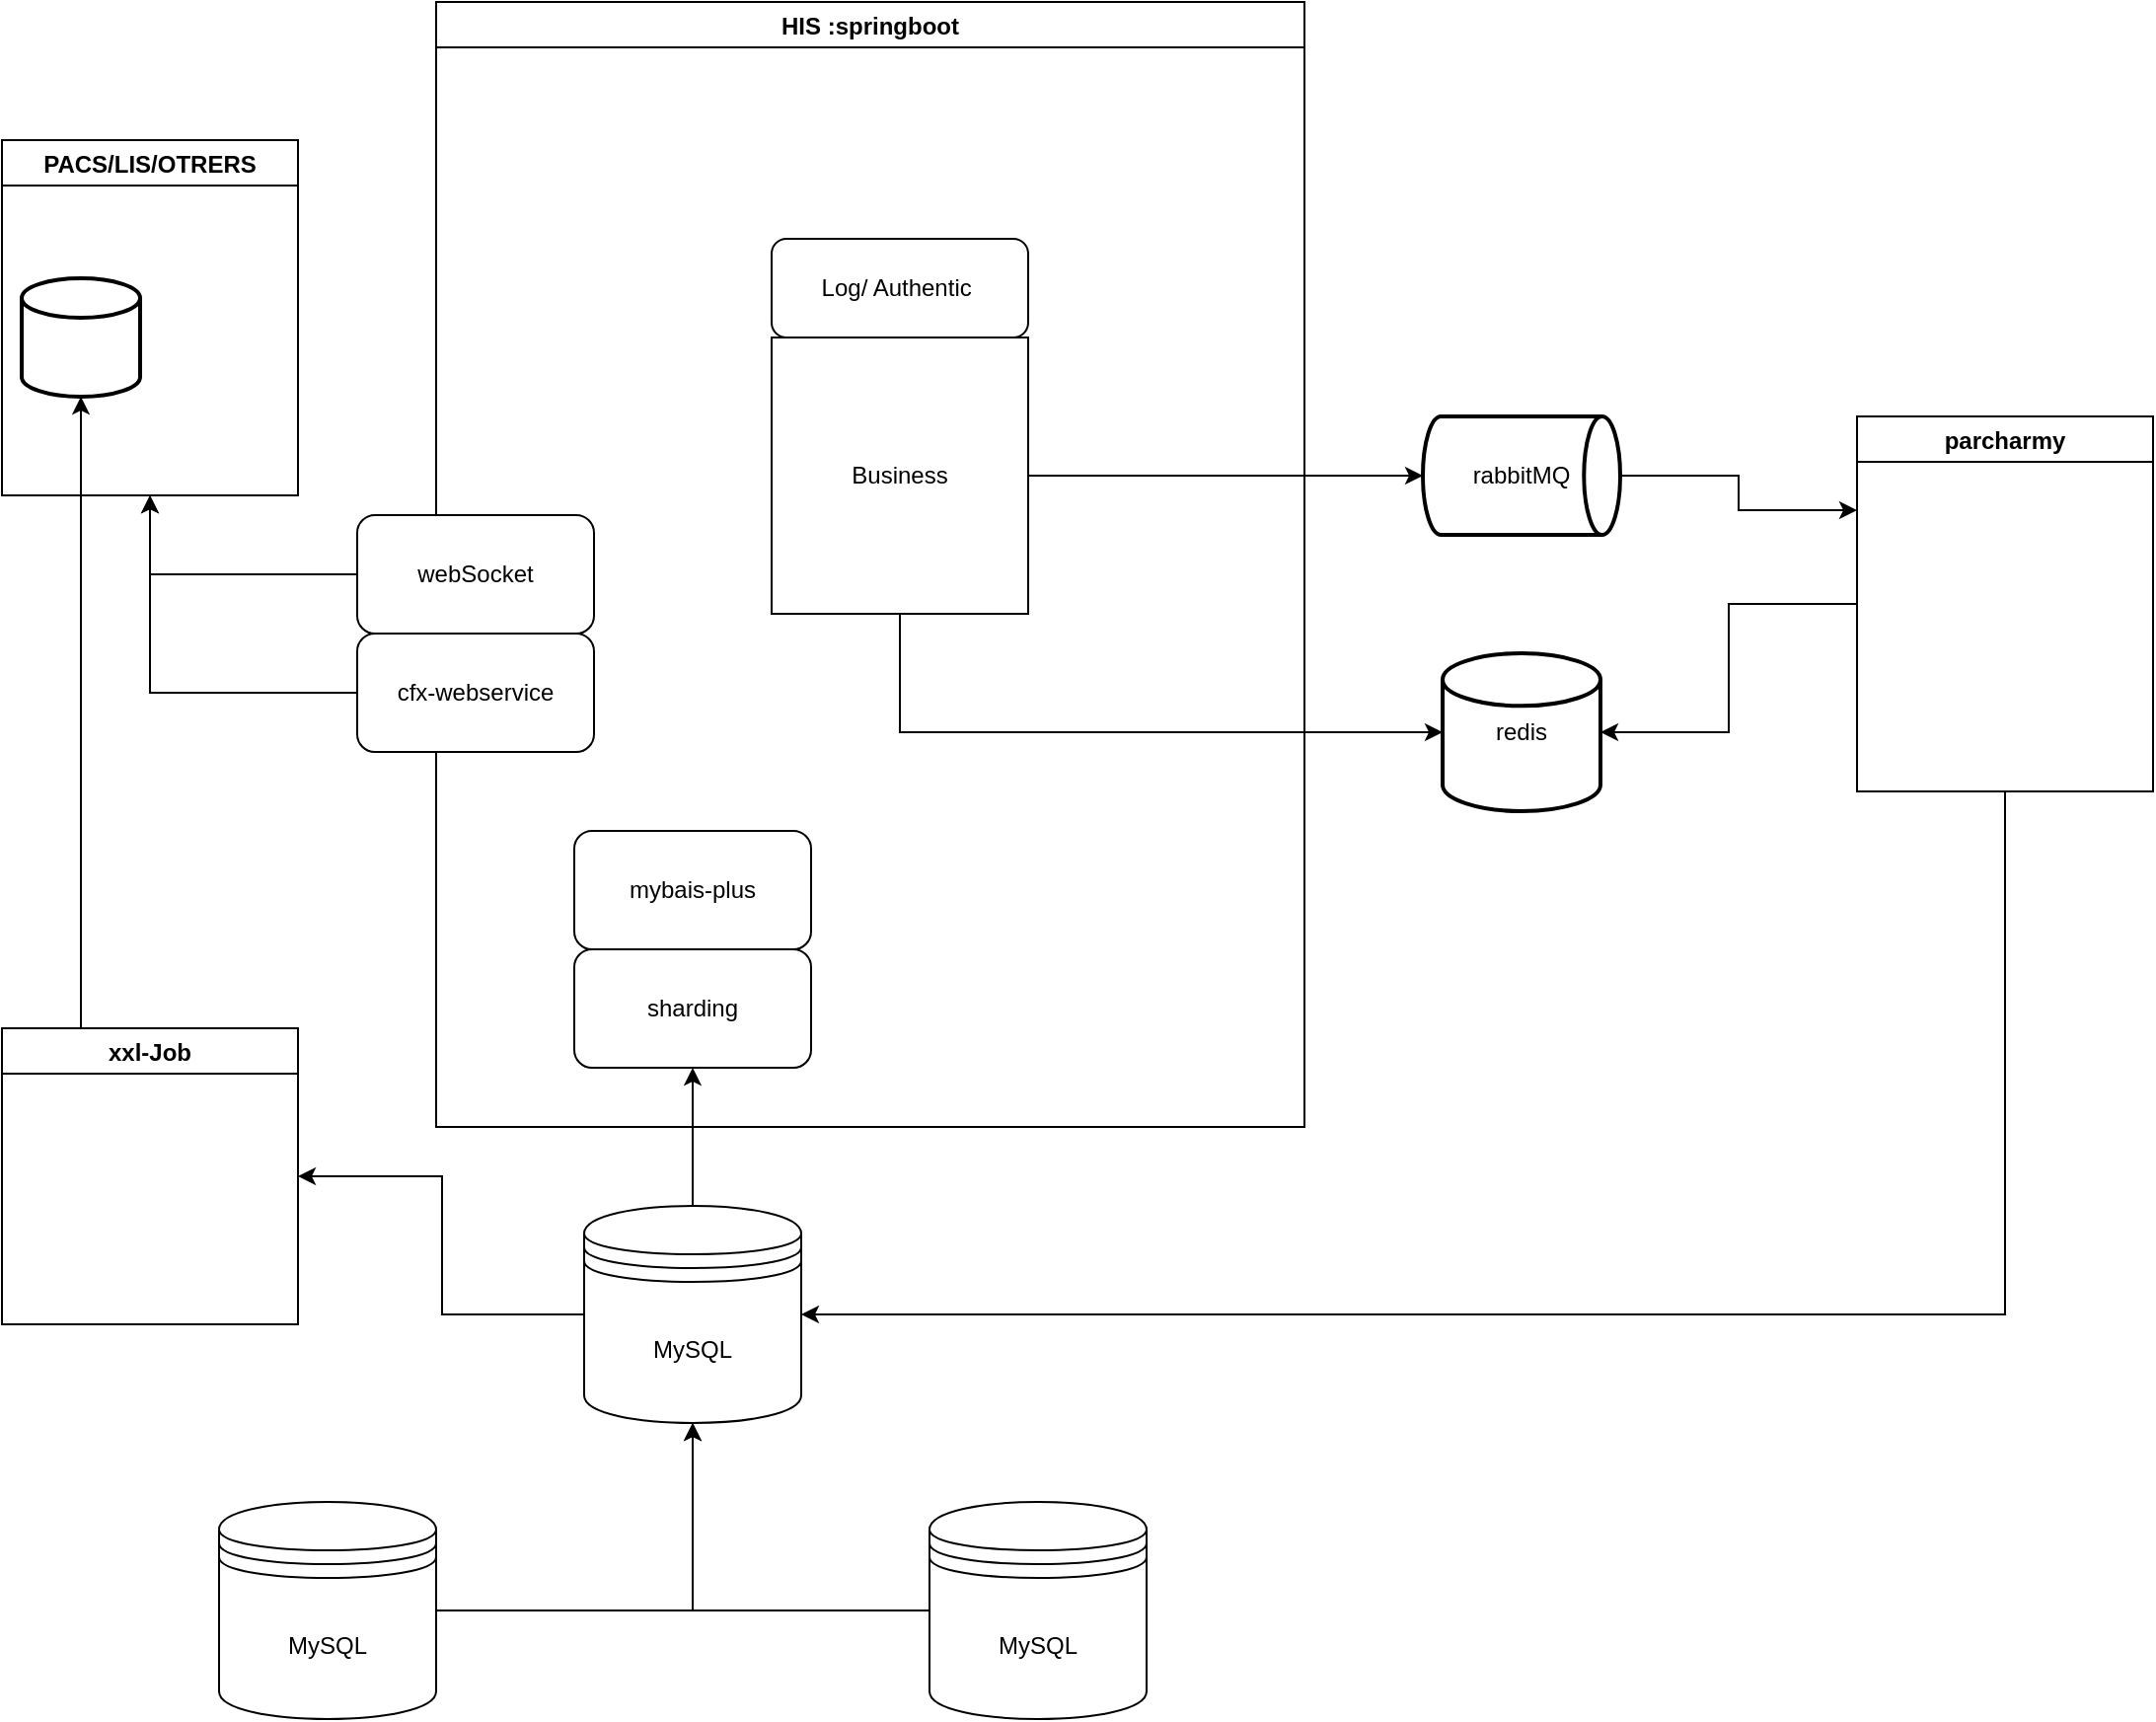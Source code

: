 <mxfile version="14.4.3" type="github" pages="2">
  <diagram id="Ko7BzfuPDwPHrhIKAzi-" name="Page-1">
    <mxGraphModel dx="1422" dy="794" grid="1" gridSize="10" guides="1" tooltips="1" connect="1" arrows="1" fold="1" page="1" pageScale="1" pageWidth="827" pageHeight="1169" math="0" shadow="0">
      <root>
        <mxCell id="0" />
        <mxCell id="1" parent="0" />
        <mxCell id="6E7H-M721nzw7SIb3JZd-1" value="HIS :springboot" style="swimlane;" vertex="1" parent="1">
          <mxGeometry x="230" y="10" width="440" height="570" as="geometry" />
        </mxCell>
        <mxCell id="6E7H-M721nzw7SIb3JZd-2" value="mybais-plus" style="rounded=1;whiteSpace=wrap;html=1;" vertex="1" parent="6E7H-M721nzw7SIb3JZd-1">
          <mxGeometry x="70" y="420" width="120" height="60" as="geometry" />
        </mxCell>
        <mxCell id="6E7H-M721nzw7SIb3JZd-3" value="sharding" style="rounded=1;whiteSpace=wrap;html=1;" vertex="1" parent="6E7H-M721nzw7SIb3JZd-1">
          <mxGeometry x="70" y="480" width="120" height="60" as="geometry" />
        </mxCell>
        <mxCell id="6E7H-M721nzw7SIb3JZd-4" value="cfx-webservice" style="rounded=1;whiteSpace=wrap;html=1;" vertex="1" parent="6E7H-M721nzw7SIb3JZd-1">
          <mxGeometry x="-40" y="320" width="120" height="60" as="geometry" />
        </mxCell>
        <mxCell id="6E7H-M721nzw7SIb3JZd-5" value="Business" style="rounded=0;whiteSpace=wrap;html=1;" vertex="1" parent="6E7H-M721nzw7SIb3JZd-1">
          <mxGeometry x="170" y="170" width="130" height="140" as="geometry" />
        </mxCell>
        <mxCell id="6E7H-M721nzw7SIb3JZd-6" value="Log/ Authentic&amp;nbsp;" style="rounded=1;whiteSpace=wrap;html=1;" vertex="1" parent="6E7H-M721nzw7SIb3JZd-1">
          <mxGeometry x="170" y="120" width="130" height="50" as="geometry" />
        </mxCell>
        <mxCell id="6E7H-M721nzw7SIb3JZd-7" style="edgeStyle=orthogonalEdgeStyle;rounded=0;orthogonalLoop=1;jettySize=auto;html=1;entryX=0.5;entryY=1;entryDx=0;entryDy=0;" edge="1" parent="1" source="6E7H-M721nzw7SIb3JZd-9" target="6E7H-M721nzw7SIb3JZd-3">
          <mxGeometry relative="1" as="geometry" />
        </mxCell>
        <mxCell id="6E7H-M721nzw7SIb3JZd-8" style="edgeStyle=orthogonalEdgeStyle;rounded=0;orthogonalLoop=1;jettySize=auto;html=1;entryX=1;entryY=0.5;entryDx=0;entryDy=0;" edge="1" parent="1" source="6E7H-M721nzw7SIb3JZd-9" target="6E7H-M721nzw7SIb3JZd-28">
          <mxGeometry relative="1" as="geometry">
            <mxPoint x="60" y="700" as="targetPoint" />
            <Array as="points">
              <mxPoint x="233" y="675" />
              <mxPoint x="233" y="605" />
            </Array>
          </mxGeometry>
        </mxCell>
        <mxCell id="6E7H-M721nzw7SIb3JZd-9" value="MySQL" style="shape=datastore;whiteSpace=wrap;html=1;" vertex="1" parent="1">
          <mxGeometry x="305" y="620" width="110" height="110" as="geometry" />
        </mxCell>
        <mxCell id="6E7H-M721nzw7SIb3JZd-10" style="edgeStyle=orthogonalEdgeStyle;rounded=0;orthogonalLoop=1;jettySize=auto;html=1;entryX=0;entryY=0.25;entryDx=0;entryDy=0;" edge="1" parent="1" source="6E7H-M721nzw7SIb3JZd-11" target="6E7H-M721nzw7SIb3JZd-15">
          <mxGeometry relative="1" as="geometry" />
        </mxCell>
        <mxCell id="6E7H-M721nzw7SIb3JZd-11" value="rabbitMQ" style="strokeWidth=2;html=1;shape=mxgraph.flowchart.direct_data;whiteSpace=wrap;" vertex="1" parent="1">
          <mxGeometry x="730" y="220" width="100" height="60" as="geometry" />
        </mxCell>
        <mxCell id="6E7H-M721nzw7SIb3JZd-12" value="redis" style="strokeWidth=2;html=1;shape=mxgraph.flowchart.database;whiteSpace=wrap;" vertex="1" parent="1">
          <mxGeometry x="740" y="340" width="80" height="80" as="geometry" />
        </mxCell>
        <mxCell id="6E7H-M721nzw7SIb3JZd-13" style="edgeStyle=orthogonalEdgeStyle;rounded=0;orthogonalLoop=1;jettySize=auto;html=1;entryX=1;entryY=0.5;entryDx=0;entryDy=0;entryPerimeter=0;" edge="1" parent="1" source="6E7H-M721nzw7SIb3JZd-15" target="6E7H-M721nzw7SIb3JZd-12">
          <mxGeometry relative="1" as="geometry" />
        </mxCell>
        <mxCell id="6E7H-M721nzw7SIb3JZd-14" style="edgeStyle=orthogonalEdgeStyle;rounded=0;orthogonalLoop=1;jettySize=auto;html=1;entryX=1;entryY=0.5;entryDx=0;entryDy=0;exitX=0.5;exitY=1;exitDx=0;exitDy=0;" edge="1" parent="1" source="6E7H-M721nzw7SIb3JZd-15" target="6E7H-M721nzw7SIb3JZd-9">
          <mxGeometry relative="1" as="geometry">
            <Array as="points">
              <mxPoint x="1025" y="675" />
            </Array>
          </mxGeometry>
        </mxCell>
        <mxCell id="6E7H-M721nzw7SIb3JZd-15" value="parcharmy" style="swimlane;startSize=23;" vertex="1" parent="1">
          <mxGeometry x="950" y="220" width="150" height="190" as="geometry" />
        </mxCell>
        <mxCell id="6E7H-M721nzw7SIb3JZd-16" style="edgeStyle=orthogonalEdgeStyle;rounded=0;orthogonalLoop=1;jettySize=auto;html=1;entryX=0.5;entryY=1;entryDx=0;entryDy=0;" edge="1" parent="1" source="6E7H-M721nzw7SIb3JZd-17" target="6E7H-M721nzw7SIb3JZd-9">
          <mxGeometry relative="1" as="geometry" />
        </mxCell>
        <mxCell id="6E7H-M721nzw7SIb3JZd-17" value="MySQL" style="shape=datastore;whiteSpace=wrap;html=1;" vertex="1" parent="1">
          <mxGeometry x="120" y="770" width="110" height="110" as="geometry" />
        </mxCell>
        <mxCell id="6E7H-M721nzw7SIb3JZd-18" style="edgeStyle=orthogonalEdgeStyle;rounded=0;orthogonalLoop=1;jettySize=auto;html=1;" edge="1" parent="1" source="6E7H-M721nzw7SIb3JZd-19" target="6E7H-M721nzw7SIb3JZd-9">
          <mxGeometry relative="1" as="geometry" />
        </mxCell>
        <mxCell id="6E7H-M721nzw7SIb3JZd-19" value="MySQL" style="shape=datastore;whiteSpace=wrap;html=1;" vertex="1" parent="1">
          <mxGeometry x="480" y="770" width="110" height="110" as="geometry" />
        </mxCell>
        <mxCell id="6E7H-M721nzw7SIb3JZd-20" value="PACS/LIS/OTRERS" style="swimlane;" vertex="1" parent="1">
          <mxGeometry x="10" y="80" width="150" height="180" as="geometry" />
        </mxCell>
        <mxCell id="6E7H-M721nzw7SIb3JZd-21" value="" style="strokeWidth=2;html=1;shape=mxgraph.flowchart.database;whiteSpace=wrap;" vertex="1" parent="6E7H-M721nzw7SIb3JZd-20">
          <mxGeometry x="10" y="70" width="60" height="60" as="geometry" />
        </mxCell>
        <mxCell id="6E7H-M721nzw7SIb3JZd-22" style="edgeStyle=orthogonalEdgeStyle;rounded=0;orthogonalLoop=1;jettySize=auto;html=1;entryX=0.5;entryY=1;entryDx=0;entryDy=0;" edge="1" parent="1" source="6E7H-M721nzw7SIb3JZd-23" target="6E7H-M721nzw7SIb3JZd-20">
          <mxGeometry relative="1" as="geometry" />
        </mxCell>
        <mxCell id="6E7H-M721nzw7SIb3JZd-23" value="webSocket" style="rounded=1;whiteSpace=wrap;html=1;" vertex="1" parent="1">
          <mxGeometry x="190" y="270" width="120" height="60" as="geometry" />
        </mxCell>
        <mxCell id="6E7H-M721nzw7SIb3JZd-24" style="edgeStyle=orthogonalEdgeStyle;rounded=0;orthogonalLoop=1;jettySize=auto;html=1;entryX=0.5;entryY=1;entryDx=0;entryDy=0;" edge="1" parent="1" source="6E7H-M721nzw7SIb3JZd-4" target="6E7H-M721nzw7SIb3JZd-20">
          <mxGeometry relative="1" as="geometry" />
        </mxCell>
        <mxCell id="6E7H-M721nzw7SIb3JZd-25" style="edgeStyle=orthogonalEdgeStyle;rounded=0;orthogonalLoop=1;jettySize=auto;html=1;" edge="1" parent="1" source="6E7H-M721nzw7SIb3JZd-5" target="6E7H-M721nzw7SIb3JZd-11">
          <mxGeometry relative="1" as="geometry" />
        </mxCell>
        <mxCell id="6E7H-M721nzw7SIb3JZd-26" style="edgeStyle=orthogonalEdgeStyle;rounded=0;orthogonalLoop=1;jettySize=auto;html=1;entryX=0;entryY=0.5;entryDx=0;entryDy=0;entryPerimeter=0;" edge="1" parent="1" source="6E7H-M721nzw7SIb3JZd-5" target="6E7H-M721nzw7SIb3JZd-12">
          <mxGeometry relative="1" as="geometry">
            <Array as="points">
              <mxPoint x="465" y="380" />
            </Array>
          </mxGeometry>
        </mxCell>
        <mxCell id="6E7H-M721nzw7SIb3JZd-27" style="edgeStyle=orthogonalEdgeStyle;rounded=0;orthogonalLoop=1;jettySize=auto;html=1;" edge="1" parent="1" source="6E7H-M721nzw7SIb3JZd-28" target="6E7H-M721nzw7SIb3JZd-21">
          <mxGeometry relative="1" as="geometry">
            <Array as="points">
              <mxPoint x="50" y="450" />
              <mxPoint x="50" y="450" />
            </Array>
          </mxGeometry>
        </mxCell>
        <mxCell id="6E7H-M721nzw7SIb3JZd-28" value="xxl-Job" style="swimlane;" vertex="1" parent="1">
          <mxGeometry x="10" y="530" width="150" height="150" as="geometry" />
        </mxCell>
      </root>
    </mxGraphModel>
  </diagram>
  <diagram id="k8K_JndzHaJMtIpid_MH" name="Page-2">
    <mxGraphModel dx="4851" dy="-3353" grid="1" gridSize="10" guides="1" tooltips="1" connect="1" arrows="1" fold="1" page="1" pageScale="1" pageWidth="827" pageHeight="1169" math="0" shadow="0">
      <root>
        <mxCell id="f9Q4ZX0UJmkfABaI8b5P-0" />
        <mxCell id="f9Q4ZX0UJmkfABaI8b5P-1" parent="f9Q4ZX0UJmkfABaI8b5P-0" />
        <mxCell id="f9Q4ZX0UJmkfABaI8b5P-2" value="门诊医生站" style="shape=parallelogram;perimeter=parallelogramPerimeter;whiteSpace=wrap;html=1;fixedSize=1;fillColor=#ffe6cc;strokeColor=#d79b00;" vertex="1" parent="f9Q4ZX0UJmkfABaI8b5P-1">
          <mxGeometry x="-2279" y="4871" width="107" height="44" as="geometry" />
        </mxCell>
        <mxCell id="f9Q4ZX0UJmkfABaI8b5P-3" style="edgeStyle=entityRelationEdgeStyle;rounded=1;sketch=0;orthogonalLoop=1;jettySize=auto;html=1;entryX=0;entryY=0.5;entryDx=0;entryDy=0;" edge="1" parent="f9Q4ZX0UJmkfABaI8b5P-1" source="f9Q4ZX0UJmkfABaI8b5P-6" target="f9Q4ZX0UJmkfABaI8b5P-8">
          <mxGeometry relative="1" as="geometry" />
        </mxCell>
        <mxCell id="f9Q4ZX0UJmkfABaI8b5P-4" style="edgeStyle=entityRelationEdgeStyle;rounded=1;sketch=0;orthogonalLoop=1;jettySize=auto;html=1;entryX=0;entryY=0.5;entryDx=0;entryDy=0;" edge="1" parent="f9Q4ZX0UJmkfABaI8b5P-1" source="f9Q4ZX0UJmkfABaI8b5P-6" target="f9Q4ZX0UJmkfABaI8b5P-10">
          <mxGeometry relative="1" as="geometry" />
        </mxCell>
        <mxCell id="f9Q4ZX0UJmkfABaI8b5P-5" style="edgeStyle=entityRelationEdgeStyle;rounded=1;sketch=0;orthogonalLoop=1;jettySize=auto;html=1;" edge="1" parent="f9Q4ZX0UJmkfABaI8b5P-1" source="f9Q4ZX0UJmkfABaI8b5P-6" target="f9Q4ZX0UJmkfABaI8b5P-13">
          <mxGeometry relative="1" as="geometry" />
        </mxCell>
        <mxCell id="f9Q4ZX0UJmkfABaI8b5P-6" value="start" style="strokeWidth=2;html=1;shape=mxgraph.flowchart.start_1;whiteSpace=wrap;" vertex="1" parent="f9Q4ZX0UJmkfABaI8b5P-1">
          <mxGeometry x="-2427" y="5059" width="100" height="60" as="geometry" />
        </mxCell>
        <mxCell id="f9Q4ZX0UJmkfABaI8b5P-7" style="edgeStyle=orthogonalEdgeStyle;rounded=1;sketch=0;orthogonalLoop=1;jettySize=auto;html=1;entryX=0.5;entryY=0;entryDx=0;entryDy=0;" edge="1" parent="f9Q4ZX0UJmkfABaI8b5P-1" source="f9Q4ZX0UJmkfABaI8b5P-8" target="f9Q4ZX0UJmkfABaI8b5P-15">
          <mxGeometry relative="1" as="geometry" />
        </mxCell>
        <mxCell id="f9Q4ZX0UJmkfABaI8b5P-8" value="预约" style="rounded=1;whiteSpace=wrap;html=1;absoluteArcSize=1;arcSize=14;strokeWidth=2;" vertex="1" parent="f9Q4ZX0UJmkfABaI8b5P-1">
          <mxGeometry x="-2256" y="5029" width="95" height="31.5" as="geometry" />
        </mxCell>
        <mxCell id="f9Q4ZX0UJmkfABaI8b5P-9" style="edgeStyle=orthogonalEdgeStyle;rounded=1;sketch=0;orthogonalLoop=1;jettySize=auto;html=1;" edge="1" parent="f9Q4ZX0UJmkfABaI8b5P-1" source="f9Q4ZX0UJmkfABaI8b5P-10">
          <mxGeometry relative="1" as="geometry">
            <mxPoint x="-2113.333" y="5089" as="targetPoint" />
          </mxGeometry>
        </mxCell>
        <mxCell id="f9Q4ZX0UJmkfABaI8b5P-10" value="挂号" style="rounded=1;whiteSpace=wrap;html=1;absoluteArcSize=1;arcSize=14;strokeWidth=2;" vertex="1" parent="f9Q4ZX0UJmkfABaI8b5P-1">
          <mxGeometry x="-2256" y="5075.5" width="97" height="27" as="geometry" />
        </mxCell>
        <mxCell id="f9Q4ZX0UJmkfABaI8b5P-11" style="edgeStyle=orthogonalEdgeStyle;rounded=1;sketch=0;orthogonalLoop=1;jettySize=auto;html=1;entryX=0.5;entryY=1;entryDx=0;entryDy=0;" edge="1" parent="f9Q4ZX0UJmkfABaI8b5P-1" source="f9Q4ZX0UJmkfABaI8b5P-13" target="f9Q4ZX0UJmkfABaI8b5P-15">
          <mxGeometry relative="1" as="geometry" />
        </mxCell>
        <mxCell id="f9Q4ZX0UJmkfABaI8b5P-12" style="edgeStyle=orthogonalEdgeStyle;curved=0;rounded=1;sketch=0;orthogonalLoop=1;jettySize=auto;html=1;entryX=0.5;entryY=0;entryDx=0;entryDy=0;dashed=1;startArrow=none;startFill=0;" edge="1" parent="f9Q4ZX0UJmkfABaI8b5P-1" source="f9Q4ZX0UJmkfABaI8b5P-13" target="f9Q4ZX0UJmkfABaI8b5P-104">
          <mxGeometry relative="1" as="geometry" />
        </mxCell>
        <mxCell id="f9Q4ZX0UJmkfABaI8b5P-13" value="直接接诊" style="rounded=1;whiteSpace=wrap;html=1;absoluteArcSize=1;arcSize=14;strokeWidth=2;" vertex="1" parent="f9Q4ZX0UJmkfABaI8b5P-1">
          <mxGeometry x="-2256" y="5124.5" width="97" height="27" as="geometry" />
        </mxCell>
        <mxCell id="f9Q4ZX0UJmkfABaI8b5P-14" style="edgeStyle=orthogonalEdgeStyle;rounded=1;sketch=0;orthogonalLoop=1;jettySize=auto;html=1;entryX=0;entryY=0.5;entryDx=0;entryDy=0;" edge="1" parent="f9Q4ZX0UJmkfABaI8b5P-1" source="f9Q4ZX0UJmkfABaI8b5P-15" target="f9Q4ZX0UJmkfABaI8b5P-19">
          <mxGeometry relative="1" as="geometry" />
        </mxCell>
        <mxCell id="f9Q4ZX0UJmkfABaI8b5P-15" value="患者列表：接诊" style="rounded=1;whiteSpace=wrap;html=1;absoluteArcSize=1;arcSize=14;strokeWidth=2;" vertex="1" parent="f9Q4ZX0UJmkfABaI8b5P-1">
          <mxGeometry x="-2111" y="5073.25" width="95" height="31.5" as="geometry" />
        </mxCell>
        <mxCell id="f9Q4ZX0UJmkfABaI8b5P-16" style="edgeStyle=orthogonalEdgeStyle;rounded=1;sketch=0;orthogonalLoop=1;jettySize=auto;html=1;" edge="1" parent="f9Q4ZX0UJmkfABaI8b5P-1" source="f9Q4ZX0UJmkfABaI8b5P-19" target="f9Q4ZX0UJmkfABaI8b5P-32">
          <mxGeometry relative="1" as="geometry" />
        </mxCell>
        <mxCell id="f9Q4ZX0UJmkfABaI8b5P-17" style="edgeStyle=orthogonalEdgeStyle;rounded=1;sketch=0;orthogonalLoop=1;jettySize=auto;html=1;entryX=0;entryY=0.5;entryDx=0;entryDy=0;" edge="1" parent="f9Q4ZX0UJmkfABaI8b5P-1" source="f9Q4ZX0UJmkfABaI8b5P-19" target="f9Q4ZX0UJmkfABaI8b5P-112">
          <mxGeometry relative="1" as="geometry">
            <mxPoint x="-1790" y="5108.034" as="targetPoint" />
          </mxGeometry>
        </mxCell>
        <mxCell id="f9Q4ZX0UJmkfABaI8b5P-18" style="edgeStyle=orthogonalEdgeStyle;curved=0;rounded=1;sketch=0;orthogonalLoop=1;jettySize=auto;html=1;dashed=1;startArrow=none;startFill=0;" edge="1" parent="f9Q4ZX0UJmkfABaI8b5P-1" source="f9Q4ZX0UJmkfABaI8b5P-19" target="f9Q4ZX0UJmkfABaI8b5P-94">
          <mxGeometry relative="1" as="geometry">
            <Array as="points">
              <mxPoint x="-1903" y="4994" />
              <mxPoint x="-1566" y="4994" />
            </Array>
          </mxGeometry>
        </mxCell>
        <mxCell id="f9Q4ZX0UJmkfABaI8b5P-19" value="门诊诊断&lt;br&gt;门诊处方" style="rounded=1;whiteSpace=wrap;html=1;absoluteArcSize=1;arcSize=14;strokeWidth=2;" vertex="1" parent="f9Q4ZX0UJmkfABaI8b5P-1">
          <mxGeometry x="-1953" y="5039.5" width="100" height="100" as="geometry" />
        </mxCell>
        <mxCell id="f9Q4ZX0UJmkfABaI8b5P-20" style="edgeStyle=orthogonalEdgeStyle;rounded=1;orthogonalLoop=1;jettySize=auto;html=1;" edge="1" parent="f9Q4ZX0UJmkfABaI8b5P-1" source="f9Q4ZX0UJmkfABaI8b5P-21" target="f9Q4ZX0UJmkfABaI8b5P-114">
          <mxGeometry relative="1" as="geometry" />
        </mxCell>
        <mxCell id="f9Q4ZX0UJmkfABaI8b5P-21" value="住院管理" style="rounded=1;whiteSpace=wrap;html=1;absoluteArcSize=1;arcSize=14;strokeWidth=2;" vertex="1" parent="f9Q4ZX0UJmkfABaI8b5P-1">
          <mxGeometry x="-1652.5" y="5073.25" width="95" height="31.5" as="geometry" />
        </mxCell>
        <mxCell id="f9Q4ZX0UJmkfABaI8b5P-22" style="edgeStyle=orthogonalEdgeStyle;rounded=1;sketch=0;orthogonalLoop=1;jettySize=auto;html=1;entryX=0.5;entryY=0;entryDx=0;entryDy=0;" edge="1" parent="f9Q4ZX0UJmkfABaI8b5P-1" source="f9Q4ZX0UJmkfABaI8b5P-24" target="f9Q4ZX0UJmkfABaI8b5P-38">
          <mxGeometry relative="1" as="geometry" />
        </mxCell>
        <mxCell id="f9Q4ZX0UJmkfABaI8b5P-23" style="edgeStyle=orthogonalEdgeStyle;curved=0;rounded=1;sketch=0;orthogonalLoop=1;jettySize=auto;html=1;entryX=0.5;entryY=1;entryDx=0;entryDy=0;dashed=1;startArrow=none;startFill=0;" edge="1" parent="f9Q4ZX0UJmkfABaI8b5P-1" source="f9Q4ZX0UJmkfABaI8b5P-24" target="f9Q4ZX0UJmkfABaI8b5P-94">
          <mxGeometry relative="1" as="geometry">
            <Array as="points">
              <mxPoint x="-1469" y="4994" />
              <mxPoint x="-1566" y="4994" />
            </Array>
          </mxGeometry>
        </mxCell>
        <mxCell id="f9Q4ZX0UJmkfABaI8b5P-24" value="医嘱处方" style="rounded=1;whiteSpace=wrap;html=1;absoluteArcSize=1;arcSize=14;strokeWidth=2;" vertex="1" parent="f9Q4ZX0UJmkfABaI8b5P-1">
          <mxGeometry x="-1352.75" y="5036.75" width="101" height="53.5" as="geometry" />
        </mxCell>
        <mxCell id="f9Q4ZX0UJmkfABaI8b5P-25" value="电子病历" style="rounded=1;whiteSpace=wrap;html=1;absoluteArcSize=1;arcSize=14;strokeWidth=2;" vertex="1" parent="f9Q4ZX0UJmkfABaI8b5P-1">
          <mxGeometry x="-1351.75" y="5101.75" width="100" height="47" as="geometry" />
        </mxCell>
        <mxCell id="f9Q4ZX0UJmkfABaI8b5P-26" style="edgeStyle=orthogonalEdgeStyle;rounded=1;sketch=0;orthogonalLoop=1;jettySize=auto;html=1;" edge="1" parent="f9Q4ZX0UJmkfABaI8b5P-1" source="f9Q4ZX0UJmkfABaI8b5P-28" target="f9Q4ZX0UJmkfABaI8b5P-24">
          <mxGeometry relative="1" as="geometry" />
        </mxCell>
        <mxCell id="f9Q4ZX0UJmkfABaI8b5P-27" style="edgeStyle=orthogonalEdgeStyle;rounded=1;sketch=0;orthogonalLoop=1;jettySize=auto;html=1;" edge="1" parent="f9Q4ZX0UJmkfABaI8b5P-1" source="f9Q4ZX0UJmkfABaI8b5P-28" target="f9Q4ZX0UJmkfABaI8b5P-25">
          <mxGeometry relative="1" as="geometry" />
        </mxCell>
        <mxCell id="f9Q4ZX0UJmkfABaI8b5P-28" value="患者列表" style="rounded=1;whiteSpace=wrap;html=1;absoluteArcSize=1;arcSize=14;strokeWidth=2;" vertex="1" parent="f9Q4ZX0UJmkfABaI8b5P-1">
          <mxGeometry x="-1491.75" y="5081.25" width="95" height="31.5" as="geometry" />
        </mxCell>
        <mxCell id="f9Q4ZX0UJmkfABaI8b5P-29" style="edgeStyle=orthogonalEdgeStyle;rounded=1;sketch=0;orthogonalLoop=1;jettySize=auto;html=1;entryX=0.5;entryY=1;entryDx=0;entryDy=0;" edge="1" parent="f9Q4ZX0UJmkfABaI8b5P-1" source="f9Q4ZX0UJmkfABaI8b5P-30" target="f9Q4ZX0UJmkfABaI8b5P-36">
          <mxGeometry relative="1" as="geometry" />
        </mxCell>
        <mxCell id="f9Q4ZX0UJmkfABaI8b5P-30" value="预缴计费，每日自动扣费" style="rounded=1;whiteSpace=wrap;html=1;absoluteArcSize=1;arcSize=14;strokeWidth=2;" vertex="1" parent="f9Q4ZX0UJmkfABaI8b5P-1">
          <mxGeometry x="-1346.75" y="5199.75" width="252" height="36" as="geometry" />
        </mxCell>
        <mxCell id="f9Q4ZX0UJmkfABaI8b5P-31" style="edgeStyle=orthogonalEdgeStyle;rounded=1;sketch=0;orthogonalLoop=1;jettySize=auto;html=1;" edge="1" parent="f9Q4ZX0UJmkfABaI8b5P-1" source="f9Q4ZX0UJmkfABaI8b5P-32" target="f9Q4ZX0UJmkfABaI8b5P-34">
          <mxGeometry relative="1" as="geometry" />
        </mxCell>
        <mxCell id="f9Q4ZX0UJmkfABaI8b5P-32" value="收费" style="rounded=1;whiteSpace=wrap;html=1;absoluteArcSize=1;arcSize=14;strokeWidth=2;" vertex="1" parent="f9Q4ZX0UJmkfABaI8b5P-1">
          <mxGeometry x="-1950.5" y="5167" width="95" height="31.5" as="geometry" />
        </mxCell>
        <mxCell id="f9Q4ZX0UJmkfABaI8b5P-33" style="edgeStyle=orthogonalEdgeStyle;rounded=1;sketch=0;orthogonalLoop=1;jettySize=auto;html=1;entryX=0.5;entryY=0;entryDx=0;entryDy=0;" edge="1" parent="f9Q4ZX0UJmkfABaI8b5P-1" source="f9Q4ZX0UJmkfABaI8b5P-34" target="f9Q4ZX0UJmkfABaI8b5P-40">
          <mxGeometry relative="1" as="geometry" />
        </mxCell>
        <mxCell id="f9Q4ZX0UJmkfABaI8b5P-34" value="领药退药" style="rounded=1;whiteSpace=wrap;html=1;absoluteArcSize=1;arcSize=14;strokeWidth=2;" vertex="1" parent="f9Q4ZX0UJmkfABaI8b5P-1">
          <mxGeometry x="-1950.5" y="5222" width="95" height="31.5" as="geometry" />
        </mxCell>
        <mxCell id="f9Q4ZX0UJmkfABaI8b5P-35" style="edgeStyle=orthogonalEdgeStyle;rounded=0;orthogonalLoop=1;jettySize=auto;html=1;entryX=0.5;entryY=1;entryDx=0;entryDy=0;" edge="1" parent="f9Q4ZX0UJmkfABaI8b5P-1" source="f9Q4ZX0UJmkfABaI8b5P-36" target="f9Q4ZX0UJmkfABaI8b5P-108">
          <mxGeometry relative="1" as="geometry" />
        </mxCell>
        <mxCell id="f9Q4ZX0UJmkfABaI8b5P-36" value="出院审核" style="rounded=1;whiteSpace=wrap;html=1;absoluteArcSize=1;arcSize=14;strokeWidth=2;" vertex="1" parent="f9Q4ZX0UJmkfABaI8b5P-1">
          <mxGeometry x="-1069.25" y="5152.75" width="95" height="31.5" as="geometry" />
        </mxCell>
        <mxCell id="f9Q4ZX0UJmkfABaI8b5P-37" style="edgeStyle=orthogonalEdgeStyle;rounded=1;sketch=0;orthogonalLoop=1;jettySize=auto;html=1;" edge="1" parent="f9Q4ZX0UJmkfABaI8b5P-1" source="f9Q4ZX0UJmkfABaI8b5P-38" target="f9Q4ZX0UJmkfABaI8b5P-43">
          <mxGeometry relative="1" as="geometry" />
        </mxCell>
        <mxCell id="f9Q4ZX0UJmkfABaI8b5P-38" value="医嘱执行" style="rounded=1;whiteSpace=wrap;html=1;absoluteArcSize=1;arcSize=14;strokeWidth=2;" vertex="1" parent="f9Q4ZX0UJmkfABaI8b5P-1">
          <mxGeometry x="-1208.75" y="5083.75" width="95" height="31.5" as="geometry" />
        </mxCell>
        <mxCell id="f9Q4ZX0UJmkfABaI8b5P-39" style="edgeStyle=orthogonalEdgeStyle;rounded=1;sketch=0;orthogonalLoop=1;jettySize=auto;html=1;" edge="1" parent="f9Q4ZX0UJmkfABaI8b5P-1" source="f9Q4ZX0UJmkfABaI8b5P-40" target="f9Q4ZX0UJmkfABaI8b5P-41">
          <mxGeometry relative="1" as="geometry" />
        </mxCell>
        <mxCell id="f9Q4ZX0UJmkfABaI8b5P-40" value="输液执行" style="rounded=1;whiteSpace=wrap;html=1;absoluteArcSize=1;arcSize=14;strokeWidth=2;" vertex="1" parent="f9Q4ZX0UJmkfABaI8b5P-1">
          <mxGeometry x="-1950.5" y="5288.25" width="95" height="31.5" as="geometry" />
        </mxCell>
        <mxCell id="f9Q4ZX0UJmkfABaI8b5P-41" value="end" style="strokeWidth=2;html=1;shape=mxgraph.flowchart.terminator;whiteSpace=wrap;rounded=0;sketch=0;" vertex="1" parent="f9Q4ZX0UJmkfABaI8b5P-1">
          <mxGeometry x="-1953" y="5344" width="100" height="60" as="geometry" />
        </mxCell>
        <mxCell id="f9Q4ZX0UJmkfABaI8b5P-42" value="end" style="strokeWidth=2;html=1;shape=mxgraph.flowchart.terminator;whiteSpace=wrap;rounded=0;sketch=0;" vertex="1" parent="f9Q4ZX0UJmkfABaI8b5P-1">
          <mxGeometry x="-928.75" y="5069" width="100" height="60" as="geometry" />
        </mxCell>
        <mxCell id="f9Q4ZX0UJmkfABaI8b5P-43" value="药房发药" style="rounded=1;whiteSpace=wrap;html=1;absoluteArcSize=1;arcSize=14;strokeWidth=2;" vertex="1" parent="f9Q4ZX0UJmkfABaI8b5P-1">
          <mxGeometry x="-1208.75" y="5152.75" width="95" height="31.5" as="geometry" />
        </mxCell>
        <mxCell id="f9Q4ZX0UJmkfABaI8b5P-44" value="住院医生站" style="shape=parallelogram;perimeter=parallelogramPerimeter;whiteSpace=wrap;html=1;fixedSize=1;fillColor=#f8cecc;strokeColor=#b85450;" vertex="1" parent="f9Q4ZX0UJmkfABaI8b5P-1">
          <mxGeometry x="-2192" y="4871" width="107" height="44" as="geometry" />
        </mxCell>
        <mxCell id="f9Q4ZX0UJmkfABaI8b5P-45" value="门诊护士站" style="shape=parallelogram;perimeter=parallelogramPerimeter;whiteSpace=wrap;html=1;fixedSize=1;fillColor=#e1d5e7;strokeColor=#9673a6;" vertex="1" parent="f9Q4ZX0UJmkfABaI8b5P-1">
          <mxGeometry x="-2107" y="4871" width="107" height="44" as="geometry" />
        </mxCell>
        <mxCell id="f9Q4ZX0UJmkfABaI8b5P-46" style="edgeStyle=orthogonalEdgeStyle;curved=0;rounded=1;sketch=0;orthogonalLoop=1;jettySize=auto;html=1;" edge="1" parent="f9Q4ZX0UJmkfABaI8b5P-1" source="f9Q4ZX0UJmkfABaI8b5P-47" target="f9Q4ZX0UJmkfABaI8b5P-50">
          <mxGeometry relative="1" as="geometry" />
        </mxCell>
        <mxCell id="f9Q4ZX0UJmkfABaI8b5P-47" value="start" style="strokeWidth=2;html=1;shape=mxgraph.flowchart.start_1;whiteSpace=wrap;" vertex="1" parent="f9Q4ZX0UJmkfABaI8b5P-1">
          <mxGeometry x="-2425" y="5580" width="100" height="60" as="geometry" />
        </mxCell>
        <mxCell id="f9Q4ZX0UJmkfABaI8b5P-48" style="edgeStyle=orthogonalEdgeStyle;curved=0;rounded=1;sketch=0;orthogonalLoop=1;jettySize=auto;html=1;" edge="1" parent="f9Q4ZX0UJmkfABaI8b5P-1" source="f9Q4ZX0UJmkfABaI8b5P-50" target="f9Q4ZX0UJmkfABaI8b5P-52">
          <mxGeometry relative="1" as="geometry" />
        </mxCell>
        <mxCell id="f9Q4ZX0UJmkfABaI8b5P-49" style="edgeStyle=orthogonalEdgeStyle;rounded=0;orthogonalLoop=1;jettySize=auto;html=1;entryX=0;entryY=0.5;entryDx=0;entryDy=0;" edge="1" parent="f9Q4ZX0UJmkfABaI8b5P-1" source="f9Q4ZX0UJmkfABaI8b5P-50" target="f9Q4ZX0UJmkfABaI8b5P-57">
          <mxGeometry relative="1" as="geometry" />
        </mxCell>
        <mxCell id="f9Q4ZX0UJmkfABaI8b5P-50" value="药物信息" style="rounded=1;whiteSpace=wrap;html=1;absoluteArcSize=1;arcSize=14;strokeWidth=2;" vertex="1" parent="f9Q4ZX0UJmkfABaI8b5P-1">
          <mxGeometry x="-2252" y="5553" width="95" height="31.5" as="geometry" />
        </mxCell>
        <mxCell id="f9Q4ZX0UJmkfABaI8b5P-51" style="edgeStyle=orthogonalEdgeStyle;curved=0;rounded=1;sketch=0;orthogonalLoop=1;jettySize=auto;html=1;entryX=0.5;entryY=0;entryDx=0;entryDy=0;" edge="1" parent="f9Q4ZX0UJmkfABaI8b5P-1" source="f9Q4ZX0UJmkfABaI8b5P-52" target="f9Q4ZX0UJmkfABaI8b5P-61">
          <mxGeometry relative="1" as="geometry" />
        </mxCell>
        <mxCell id="f9Q4ZX0UJmkfABaI8b5P-52" value="厂商管理" style="rounded=1;whiteSpace=wrap;html=1;absoluteArcSize=1;arcSize=14;strokeWidth=2;" vertex="1" parent="f9Q4ZX0UJmkfABaI8b5P-1">
          <mxGeometry x="-2246" y="5656.75" width="95" height="31.5" as="geometry" />
        </mxCell>
        <mxCell id="f9Q4ZX0UJmkfABaI8b5P-53" value="住院护士站" style="shape=parallelogram;perimeter=parallelogramPerimeter;whiteSpace=wrap;html=1;fixedSize=1;fillColor=#dae8fc;strokeColor=#6c8ebf;" vertex="1" parent="f9Q4ZX0UJmkfABaI8b5P-1">
          <mxGeometry x="-2020" y="4871" width="107" height="44" as="geometry" />
        </mxCell>
        <mxCell id="f9Q4ZX0UJmkfABaI8b5P-54" value="住院管理" style="shape=parallelogram;perimeter=parallelogramPerimeter;whiteSpace=wrap;html=1;fixedSize=1;fillColor=#d5e8d4;strokeColor=#82b366;" vertex="1" parent="f9Q4ZX0UJmkfABaI8b5P-1">
          <mxGeometry x="-1933" y="4871" width="107" height="44" as="geometry" />
        </mxCell>
        <mxCell id="f9Q4ZX0UJmkfABaI8b5P-55" value="药房管理" style="shape=parallelogram;perimeter=parallelogramPerimeter;whiteSpace=wrap;html=1;fixedSize=1;fillColor=#d5e8d4;strokeColor=#82b366;" vertex="1" parent="f9Q4ZX0UJmkfABaI8b5P-1">
          <mxGeometry x="-1875.5" y="5482" width="107" height="44" as="geometry" />
        </mxCell>
        <mxCell id="f9Q4ZX0UJmkfABaI8b5P-56" value="药库管理" style="shape=parallelogram;perimeter=parallelogramPerimeter;whiteSpace=wrap;html=1;fixedSize=1;fillColor=#dae8fc;strokeColor=#6c8ebf;" vertex="1" parent="f9Q4ZX0UJmkfABaI8b5P-1">
          <mxGeometry x="-2059.25" y="5481" width="107" height="44" as="geometry" />
        </mxCell>
        <mxCell id="f9Q4ZX0UJmkfABaI8b5P-57" value="入库" style="rounded=1;whiteSpace=wrap;html=1;absoluteArcSize=1;arcSize=14;strokeWidth=2;" vertex="1" parent="f9Q4ZX0UJmkfABaI8b5P-1">
          <mxGeometry x="-2056" y="5558" width="95" height="31.5" as="geometry" />
        </mxCell>
        <mxCell id="f9Q4ZX0UJmkfABaI8b5P-58" style="edgeStyle=orthogonalEdgeStyle;curved=0;rounded=1;sketch=0;orthogonalLoop=1;jettySize=auto;html=1;entryX=0;entryY=0.5;entryDx=0;entryDy=0;" edge="1" parent="f9Q4ZX0UJmkfABaI8b5P-1" source="f9Q4ZX0UJmkfABaI8b5P-59" target="f9Q4ZX0UJmkfABaI8b5P-68">
          <mxGeometry relative="1" as="geometry" />
        </mxCell>
        <mxCell id="f9Q4ZX0UJmkfABaI8b5P-59" value="出库" style="rounded=1;whiteSpace=wrap;html=1;absoluteArcSize=1;arcSize=14;strokeWidth=2;" vertex="1" parent="f9Q4ZX0UJmkfABaI8b5P-1">
          <mxGeometry x="-2056" y="5591.25" width="95" height="31.5" as="geometry" />
        </mxCell>
        <mxCell id="f9Q4ZX0UJmkfABaI8b5P-60" style="edgeStyle=orthogonalEdgeStyle;curved=0;rounded=1;sketch=0;orthogonalLoop=1;jettySize=auto;html=1;entryX=0;entryY=0.5;entryDx=0;entryDy=0;dashed=1;startArrow=none;startFill=0;exitX=1;exitY=0.5;exitDx=0;exitDy=0;" edge="1" parent="f9Q4ZX0UJmkfABaI8b5P-1" source="f9Q4ZX0UJmkfABaI8b5P-50" target="f9Q4ZX0UJmkfABaI8b5P-96">
          <mxGeometry relative="1" as="geometry">
            <Array as="points">
              <mxPoint x="-2125" y="5578" />
              <mxPoint x="-2125" y="5867" />
            </Array>
          </mxGeometry>
        </mxCell>
        <mxCell id="f9Q4ZX0UJmkfABaI8b5P-61" value="药品控制" style="rounded=1;whiteSpace=wrap;html=1;absoluteArcSize=1;arcSize=14;strokeWidth=2;" vertex="1" parent="f9Q4ZX0UJmkfABaI8b5P-1">
          <mxGeometry x="-2246" y="5721" width="95" height="31.5" as="geometry" />
        </mxCell>
        <mxCell id="f9Q4ZX0UJmkfABaI8b5P-62" value="调拨" style="rounded=1;whiteSpace=wrap;html=1;absoluteArcSize=1;arcSize=14;strokeWidth=2;" vertex="1" parent="f9Q4ZX0UJmkfABaI8b5P-1">
          <mxGeometry x="-2056" y="5622.75" width="95" height="31.5" as="geometry" />
        </mxCell>
        <mxCell id="f9Q4ZX0UJmkfABaI8b5P-63" value="跨域调拨" style="rounded=1;whiteSpace=wrap;html=1;absoluteArcSize=1;arcSize=14;strokeWidth=2;" vertex="1" parent="f9Q4ZX0UJmkfABaI8b5P-1">
          <mxGeometry x="-2056" y="5713" width="95" height="31.5" as="geometry" />
        </mxCell>
        <mxCell id="f9Q4ZX0UJmkfABaI8b5P-64" value="跨域预览" style="rounded=1;whiteSpace=wrap;html=1;absoluteArcSize=1;arcSize=14;strokeWidth=2;" vertex="1" parent="f9Q4ZX0UJmkfABaI8b5P-1">
          <mxGeometry x="-2056" y="5745" width="95" height="31.5" as="geometry" />
        </mxCell>
        <mxCell id="f9Q4ZX0UJmkfABaI8b5P-65" value="盘点" style="rounded=1;whiteSpace=wrap;html=1;absoluteArcSize=1;arcSize=14;strokeWidth=2;" vertex="1" parent="f9Q4ZX0UJmkfABaI8b5P-1">
          <mxGeometry x="-2056" y="5654.25" width="95" height="31.5" as="geometry" />
        </mxCell>
        <mxCell id="f9Q4ZX0UJmkfABaI8b5P-66" style="edgeStyle=orthogonalEdgeStyle;curved=0;rounded=1;sketch=0;orthogonalLoop=1;jettySize=auto;html=1;entryX=0;entryY=0.5;entryDx=0;entryDy=0;" edge="1" parent="f9Q4ZX0UJmkfABaI8b5P-1" source="f9Q4ZX0UJmkfABaI8b5P-68" target="f9Q4ZX0UJmkfABaI8b5P-73">
          <mxGeometry relative="1" as="geometry" />
        </mxCell>
        <mxCell id="f9Q4ZX0UJmkfABaI8b5P-67" style="edgeStyle=orthogonalEdgeStyle;curved=0;rounded=1;sketch=0;orthogonalLoop=1;jettySize=auto;html=1;entryX=0.5;entryY=0;entryDx=0;entryDy=0;" edge="1" parent="f9Q4ZX0UJmkfABaI8b5P-1" source="f9Q4ZX0UJmkfABaI8b5P-68" target="f9Q4ZX0UJmkfABaI8b5P-76">
          <mxGeometry relative="1" as="geometry" />
        </mxCell>
        <mxCell id="f9Q4ZX0UJmkfABaI8b5P-68" value="入库" style="rounded=1;whiteSpace=wrap;html=1;absoluteArcSize=1;arcSize=14;strokeWidth=2;" vertex="1" parent="f9Q4ZX0UJmkfABaI8b5P-1">
          <mxGeometry x="-1872" y="5558" width="95" height="31.5" as="geometry" />
        </mxCell>
        <mxCell id="f9Q4ZX0UJmkfABaI8b5P-69" value="出库" style="rounded=1;whiteSpace=wrap;html=1;absoluteArcSize=1;arcSize=14;strokeWidth=2;" vertex="1" parent="f9Q4ZX0UJmkfABaI8b5P-1">
          <mxGeometry x="-1872" y="5591.25" width="95" height="31.5" as="geometry" />
        </mxCell>
        <mxCell id="f9Q4ZX0UJmkfABaI8b5P-70" value="调拨" style="rounded=1;whiteSpace=wrap;html=1;absoluteArcSize=1;arcSize=14;strokeWidth=2;" vertex="1" parent="f9Q4ZX0UJmkfABaI8b5P-1">
          <mxGeometry x="-1872" y="5622.75" width="95" height="31.5" as="geometry" />
        </mxCell>
        <mxCell id="f9Q4ZX0UJmkfABaI8b5P-71" value="盘点" style="rounded=1;whiteSpace=wrap;html=1;absoluteArcSize=1;arcSize=14;strokeWidth=2;" vertex="1" parent="f9Q4ZX0UJmkfABaI8b5P-1">
          <mxGeometry x="-1872" y="5654.25" width="95" height="31.5" as="geometry" />
        </mxCell>
        <mxCell id="f9Q4ZX0UJmkfABaI8b5P-72" style="edgeStyle=orthogonalEdgeStyle;curved=0;rounded=1;sketch=0;orthogonalLoop=1;jettySize=auto;html=1;entryX=1;entryY=0.5;entryDx=0;entryDy=0;" edge="1" parent="f9Q4ZX0UJmkfABaI8b5P-1" source="f9Q4ZX0UJmkfABaI8b5P-73" target="f9Q4ZX0UJmkfABaI8b5P-74">
          <mxGeometry relative="1" as="geometry">
            <Array as="points">
              <mxPoint x="-1567" y="5609.5" />
              <mxPoint x="-1567" y="5641" />
            </Array>
          </mxGeometry>
        </mxCell>
        <mxCell id="f9Q4ZX0UJmkfABaI8b5P-73" value="门诊发药" style="rounded=1;whiteSpace=wrap;html=1;absoluteArcSize=1;arcSize=14;strokeWidth=2;" vertex="1" parent="f9Q4ZX0UJmkfABaI8b5P-1">
          <mxGeometry x="-1716" y="5593.75" width="95" height="31.5" as="geometry" />
        </mxCell>
        <mxCell id="f9Q4ZX0UJmkfABaI8b5P-74" value="门诊退药" style="rounded=1;whiteSpace=wrap;html=1;absoluteArcSize=1;arcSize=14;strokeWidth=2;" vertex="1" parent="f9Q4ZX0UJmkfABaI8b5P-1">
          <mxGeometry x="-1716" y="5625.25" width="95" height="31.5" as="geometry" />
        </mxCell>
        <mxCell id="f9Q4ZX0UJmkfABaI8b5P-75" style="edgeStyle=orthogonalEdgeStyle;curved=0;rounded=1;sketch=0;orthogonalLoop=1;jettySize=auto;html=1;entryX=1;entryY=0.5;entryDx=0;entryDy=0;exitX=1;exitY=0.5;exitDx=0;exitDy=0;" edge="1" parent="f9Q4ZX0UJmkfABaI8b5P-1" source="f9Q4ZX0UJmkfABaI8b5P-76" target="f9Q4ZX0UJmkfABaI8b5P-77">
          <mxGeometry relative="1" as="geometry">
            <Array as="points">
              <mxPoint x="-1489" y="5610" />
              <mxPoint x="-1384" y="5610" />
              <mxPoint x="-1384" y="5641" />
            </Array>
          </mxGeometry>
        </mxCell>
        <mxCell id="f9Q4ZX0UJmkfABaI8b5P-76" value="住院发药" style="rounded=1;whiteSpace=wrap;html=1;absoluteArcSize=1;arcSize=14;strokeWidth=2;" vertex="1" parent="f9Q4ZX0UJmkfABaI8b5P-1">
          <mxGeometry x="-1537" y="5593.75" width="95" height="31.5" as="geometry" />
        </mxCell>
        <mxCell id="f9Q4ZX0UJmkfABaI8b5P-77" value="住院退药" style="rounded=1;whiteSpace=wrap;html=1;absoluteArcSize=1;arcSize=14;strokeWidth=2;" vertex="1" parent="f9Q4ZX0UJmkfABaI8b5P-1">
          <mxGeometry x="-1537" y="5625.25" width="95" height="31.5" as="geometry" />
        </mxCell>
        <mxCell id="f9Q4ZX0UJmkfABaI8b5P-78" style="edgeStyle=orthogonalEdgeStyle;curved=0;rounded=1;sketch=0;orthogonalLoop=1;jettySize=auto;html=1;entryX=0;entryY=0.5;entryDx=0;entryDy=0;" edge="1" parent="f9Q4ZX0UJmkfABaI8b5P-1" source="f9Q4ZX0UJmkfABaI8b5P-79" target="f9Q4ZX0UJmkfABaI8b5P-81">
          <mxGeometry relative="1" as="geometry" />
        </mxCell>
        <mxCell id="f9Q4ZX0UJmkfABaI8b5P-79" value="start" style="strokeWidth=2;html=1;shape=mxgraph.flowchart.start_1;whiteSpace=wrap;" vertex="1" parent="f9Q4ZX0UJmkfABaI8b5P-1">
          <mxGeometry x="-2422" y="5991" width="100" height="60" as="geometry" />
        </mxCell>
        <mxCell id="f9Q4ZX0UJmkfABaI8b5P-80" style="edgeStyle=orthogonalEdgeStyle;curved=0;rounded=1;sketch=0;orthogonalLoop=1;jettySize=auto;html=1;entryX=0;entryY=0.5;entryDx=0;entryDy=0;" edge="1" parent="f9Q4ZX0UJmkfABaI8b5P-1" source="f9Q4ZX0UJmkfABaI8b5P-81" target="f9Q4ZX0UJmkfABaI8b5P-83">
          <mxGeometry relative="1" as="geometry" />
        </mxCell>
        <mxCell id="f9Q4ZX0UJmkfABaI8b5P-81" value="挂号计费" style="rounded=1;whiteSpace=wrap;html=1;absoluteArcSize=1;arcSize=14;strokeWidth=2;" vertex="1" parent="f9Q4ZX0UJmkfABaI8b5P-1">
          <mxGeometry x="-2256" y="6005" width="95" height="31.5" as="geometry" />
        </mxCell>
        <mxCell id="f9Q4ZX0UJmkfABaI8b5P-82" style="edgeStyle=orthogonalEdgeStyle;curved=0;rounded=1;sketch=0;orthogonalLoop=1;jettySize=auto;html=1;entryX=0;entryY=0.5;entryDx=0;entryDy=0;" edge="1" parent="f9Q4ZX0UJmkfABaI8b5P-1" source="f9Q4ZX0UJmkfABaI8b5P-83" target="f9Q4ZX0UJmkfABaI8b5P-85">
          <mxGeometry relative="1" as="geometry" />
        </mxCell>
        <mxCell id="f9Q4ZX0UJmkfABaI8b5P-83" value="库房入库计费" style="rounded=1;whiteSpace=wrap;html=1;absoluteArcSize=1;arcSize=14;strokeWidth=2;" vertex="1" parent="f9Q4ZX0UJmkfABaI8b5P-1">
          <mxGeometry x="-2111" y="6005" width="95" height="31.5" as="geometry" />
        </mxCell>
        <mxCell id="f9Q4ZX0UJmkfABaI8b5P-84" style="edgeStyle=orthogonalEdgeStyle;curved=0;rounded=1;sketch=0;orthogonalLoop=1;jettySize=auto;html=1;entryX=0;entryY=0.5;entryDx=0;entryDy=0;" edge="1" parent="f9Q4ZX0UJmkfABaI8b5P-1" source="f9Q4ZX0UJmkfABaI8b5P-85" target="f9Q4ZX0UJmkfABaI8b5P-87">
          <mxGeometry relative="1" as="geometry" />
        </mxCell>
        <mxCell id="f9Q4ZX0UJmkfABaI8b5P-85" value="门诊处方计费" style="rounded=1;whiteSpace=wrap;html=1;absoluteArcSize=1;arcSize=14;strokeWidth=2;" vertex="1" parent="f9Q4ZX0UJmkfABaI8b5P-1">
          <mxGeometry x="-1953" y="6005" width="95" height="31.5" as="geometry" />
        </mxCell>
        <mxCell id="f9Q4ZX0UJmkfABaI8b5P-86" value="门诊处方收费" style="rounded=1;whiteSpace=wrap;html=1;absoluteArcSize=1;arcSize=14;strokeWidth=2;" vertex="1" parent="f9Q4ZX0UJmkfABaI8b5P-1">
          <mxGeometry x="-1953" y="6053" width="95" height="31.5" as="geometry" />
        </mxCell>
        <mxCell id="f9Q4ZX0UJmkfABaI8b5P-87" value="住院处方计费" style="rounded=1;whiteSpace=wrap;html=1;absoluteArcSize=1;arcSize=14;strokeWidth=2;" vertex="1" parent="f9Q4ZX0UJmkfABaI8b5P-1">
          <mxGeometry x="-1775" y="6005" width="95" height="31.5" as="geometry" />
        </mxCell>
        <mxCell id="f9Q4ZX0UJmkfABaI8b5P-88" style="edgeStyle=orthogonalEdgeStyle;curved=0;rounded=1;sketch=0;orthogonalLoop=1;jettySize=auto;html=1;entryX=1.01;entryY=0.43;entryDx=0;entryDy=0;entryPerimeter=0;startArrow=none;startFill=0;dashed=1;" edge="1" parent="f9Q4ZX0UJmkfABaI8b5P-1" source="f9Q4ZX0UJmkfABaI8b5P-89" target="f9Q4ZX0UJmkfABaI8b5P-96">
          <mxGeometry relative="1" as="geometry">
            <Array as="points">
              <mxPoint x="-1583" y="6066" />
              <mxPoint x="-1583" y="5860" />
            </Array>
          </mxGeometry>
        </mxCell>
        <mxCell id="f9Q4ZX0UJmkfABaI8b5P-89" value="出院结算收费" style="rounded=1;whiteSpace=wrap;html=1;absoluteArcSize=1;arcSize=14;strokeWidth=2;" vertex="1" parent="f9Q4ZX0UJmkfABaI8b5P-1">
          <mxGeometry x="-1775" y="6050" width="95" height="31.5" as="geometry" />
        </mxCell>
        <mxCell id="f9Q4ZX0UJmkfABaI8b5P-90" style="edgeStyle=orthogonalEdgeStyle;curved=0;rounded=1;sketch=0;orthogonalLoop=1;jettySize=auto;html=1;entryX=0.25;entryY=0;entryDx=0;entryDy=0;startArrow=classic;startFill=1;" edge="1" parent="f9Q4ZX0UJmkfABaI8b5P-1" source="f9Q4ZX0UJmkfABaI8b5P-91" target="f9Q4ZX0UJmkfABaI8b5P-94">
          <mxGeometry relative="1" as="geometry" />
        </mxCell>
        <mxCell id="f9Q4ZX0UJmkfABaI8b5P-91" value="PACS影像处理" style="rounded=1;whiteSpace=wrap;html=1;absoluteArcSize=1;arcSize=14;strokeWidth=2;sketch=0;" vertex="1" parent="f9Q4ZX0UJmkfABaI8b5P-1">
          <mxGeometry x="-1682" y="4700" width="100" height="100" as="geometry" />
        </mxCell>
        <mxCell id="f9Q4ZX0UJmkfABaI8b5P-92" style="edgeStyle=orthogonalEdgeStyle;curved=0;rounded=1;sketch=0;orthogonalLoop=1;jettySize=auto;html=1;entryX=0.75;entryY=0;entryDx=0;entryDy=0;startArrow=classic;startFill=1;" edge="1" parent="f9Q4ZX0UJmkfABaI8b5P-1" source="f9Q4ZX0UJmkfABaI8b5P-93" target="f9Q4ZX0UJmkfABaI8b5P-94">
          <mxGeometry relative="1" as="geometry" />
        </mxCell>
        <mxCell id="f9Q4ZX0UJmkfABaI8b5P-93" value="LIS检验处理" style="rounded=1;whiteSpace=wrap;html=1;absoluteArcSize=1;arcSize=14;strokeWidth=2;sketch=0;" vertex="1" parent="f9Q4ZX0UJmkfABaI8b5P-1">
          <mxGeometry x="-1549" y="4700" width="100" height="100" as="geometry" />
        </mxCell>
        <mxCell id="f9Q4ZX0UJmkfABaI8b5P-94" value="数据适配与交互" style="rounded=1;whiteSpace=wrap;html=1;absoluteArcSize=1;arcSize=14;strokeWidth=2;" vertex="1" parent="f9Q4ZX0UJmkfABaI8b5P-1">
          <mxGeometry x="-1699" y="4863" width="266" height="34" as="geometry" />
        </mxCell>
        <mxCell id="f9Q4ZX0UJmkfABaI8b5P-95" value="财务管理" style="shape=parallelogram;perimeter=parallelogramPerimeter;whiteSpace=wrap;html=1;fixedSize=1;fillColor=#e1d5e7;strokeColor=#9673a6;" vertex="1" parent="f9Q4ZX0UJmkfABaI8b5P-1">
          <mxGeometry x="-2252" y="5931" width="107" height="44" as="geometry" />
        </mxCell>
        <mxCell id="f9Q4ZX0UJmkfABaI8b5P-96" value="医保计费划价&lt;br&gt;医保药物名录" style="rounded=1;whiteSpace=wrap;html=1;absoluteArcSize=1;arcSize=14;strokeWidth=2;sketch=0;" vertex="1" parent="f9Q4ZX0UJmkfABaI8b5P-1">
          <mxGeometry x="-1808" y="5817" width="100" height="100" as="geometry" />
        </mxCell>
        <mxCell id="f9Q4ZX0UJmkfABaI8b5P-97" value="收费|打印| &lt;br&gt;硬件接入" style="rounded=1;whiteSpace=wrap;html=1;absoluteArcSize=1;arcSize=14;strokeWidth=2;sketch=0;" vertex="1" parent="f9Q4ZX0UJmkfABaI8b5P-1">
          <mxGeometry x="-1295" y="5479.75" width="100" height="100" as="geometry" />
        </mxCell>
        <mxCell id="f9Q4ZX0UJmkfABaI8b5P-98" value="公卫触发 | 数据上报&amp;nbsp;" style="rounded=1;whiteSpace=wrap;html=1;absoluteArcSize=1;arcSize=14;strokeWidth=2;sketch=0;" vertex="1" parent="f9Q4ZX0UJmkfABaI8b5P-1">
          <mxGeometry x="-1147" y="5479.75" width="100" height="100" as="geometry" />
        </mxCell>
        <mxCell id="f9Q4ZX0UJmkfABaI8b5P-99" value="家庭医生 | 合理用药&amp;nbsp;" style="rounded=1;whiteSpace=wrap;html=1;absoluteArcSize=1;arcSize=14;strokeWidth=2;sketch=0;" vertex="1" parent="f9Q4ZX0UJmkfABaI8b5P-1">
          <mxGeometry x="-999" y="5479.75" width="100" height="100" as="geometry" />
        </mxCell>
        <mxCell id="f9Q4ZX0UJmkfABaI8b5P-100" value="转诊与会诊" style="rounded=1;whiteSpace=wrap;html=1;absoluteArcSize=1;arcSize=14;strokeWidth=2;sketch=0;" vertex="1" parent="f9Q4ZX0UJmkfABaI8b5P-1">
          <mxGeometry x="-861" y="5479.75" width="100" height="100" as="geometry" />
        </mxCell>
        <mxCell id="f9Q4ZX0UJmkfABaI8b5P-101" value="合理用药 | 药物接口映射" style="rounded=1;whiteSpace=wrap;html=1;absoluteArcSize=1;arcSize=14;strokeWidth=2;sketch=0;" vertex="1" parent="f9Q4ZX0UJmkfABaI8b5P-1">
          <mxGeometry x="-1402" y="4700" width="100" height="100" as="geometry" />
        </mxCell>
        <mxCell id="f9Q4ZX0UJmkfABaI8b5P-102" value="智能诊断提醒" style="rounded=1;whiteSpace=wrap;html=1;absoluteArcSize=1;arcSize=14;strokeWidth=2;sketch=0;" vertex="1" parent="f9Q4ZX0UJmkfABaI8b5P-1">
          <mxGeometry x="-1258.5" y="4700" width="100" height="100" as="geometry" />
        </mxCell>
        <mxCell id="f9Q4ZX0UJmkfABaI8b5P-103" value="药物名录合集：自累积" style="rounded=1;whiteSpace=wrap;html=1;absoluteArcSize=1;arcSize=14;strokeWidth=2;sketch=0;" vertex="1" parent="f9Q4ZX0UJmkfABaI8b5P-1">
          <mxGeometry x="-1955.5" y="5816" width="100" height="100" as="geometry" />
        </mxCell>
        <mxCell id="f9Q4ZX0UJmkfABaI8b5P-104" value="患者库" style="rounded=1;whiteSpace=wrap;html=1;absoluteArcSize=1;arcSize=14;strokeWidth=2;sketch=0;" vertex="1" parent="f9Q4ZX0UJmkfABaI8b5P-1">
          <mxGeometry x="-2258" y="5213.5" width="100" height="100" as="geometry" />
        </mxCell>
        <mxCell id="f9Q4ZX0UJmkfABaI8b5P-105" value="&lt;h1&gt;对外交互唯一性ID&lt;/h1&gt;&lt;p&gt;一般针对外部系统，要求的数据都有一个唯一性ID，用于关联事件或人物；比如：&lt;/p&gt;" style="text;html=1;strokeColor=none;fillColor=none;spacing=5;spacingTop=-20;whiteSpace=wrap;overflow=hidden;rounded=0;sketch=0;" vertex="1" parent="f9Q4ZX0UJmkfABaI8b5P-1">
          <mxGeometry x="-707" y="5488.75" width="312" height="123" as="geometry" />
        </mxCell>
        <mxCell id="f9Q4ZX0UJmkfABaI8b5P-106" style="edgeStyle=orthogonalEdgeStyle;rounded=0;orthogonalLoop=1;jettySize=auto;html=1;" edge="1" parent="f9Q4ZX0UJmkfABaI8b5P-1" source="f9Q4ZX0UJmkfABaI8b5P-108" target="f9Q4ZX0UJmkfABaI8b5P-42">
          <mxGeometry relative="1" as="geometry" />
        </mxCell>
        <mxCell id="f9Q4ZX0UJmkfABaI8b5P-107" style="edgeStyle=orthogonalEdgeStyle;rounded=0;orthogonalLoop=1;jettySize=auto;html=1;entryX=0.5;entryY=1;entryDx=0;entryDy=0;" edge="1" parent="f9Q4ZX0UJmkfABaI8b5P-1" source="f9Q4ZX0UJmkfABaI8b5P-108" target="f9Q4ZX0UJmkfABaI8b5P-110">
          <mxGeometry relative="1" as="geometry" />
        </mxCell>
        <mxCell id="f9Q4ZX0UJmkfABaI8b5P-108" value="收费清结" style="rounded=1;whiteSpace=wrap;html=1;absoluteArcSize=1;arcSize=14;strokeWidth=2;" vertex="1" parent="f9Q4ZX0UJmkfABaI8b5P-1">
          <mxGeometry x="-1069.25" y="5082.5" width="95" height="31.5" as="geometry" />
        </mxCell>
        <mxCell id="f9Q4ZX0UJmkfABaI8b5P-109" style="edgeStyle=orthogonalEdgeStyle;rounded=1;orthogonalLoop=1;jettySize=auto;html=1;dashed=1;" edge="1" parent="f9Q4ZX0UJmkfABaI8b5P-1" source="f9Q4ZX0UJmkfABaI8b5P-110" target="f9Q4ZX0UJmkfABaI8b5P-24">
          <mxGeometry relative="1" as="geometry" />
        </mxCell>
        <mxCell id="f9Q4ZX0UJmkfABaI8b5P-110" value="病案管理" style="rounded=1;whiteSpace=wrap;html=1;absoluteArcSize=1;arcSize=14;strokeWidth=2;" vertex="1" parent="f9Q4ZX0UJmkfABaI8b5P-1">
          <mxGeometry x="-1069.25" y="4975" width="95" height="31.5" as="geometry" />
        </mxCell>
        <mxCell id="f9Q4ZX0UJmkfABaI8b5P-111" style="edgeStyle=orthogonalEdgeStyle;rounded=1;orthogonalLoop=1;jettySize=auto;html=1;" edge="1" parent="f9Q4ZX0UJmkfABaI8b5P-1" source="f9Q4ZX0UJmkfABaI8b5P-112" target="f9Q4ZX0UJmkfABaI8b5P-21">
          <mxGeometry relative="1" as="geometry" />
        </mxCell>
        <mxCell id="f9Q4ZX0UJmkfABaI8b5P-112" value="门诊住院申请" style="rounded=1;whiteSpace=wrap;html=1;absoluteArcSize=1;arcSize=14;strokeWidth=2;" vertex="1" parent="f9Q4ZX0UJmkfABaI8b5P-1">
          <mxGeometry x="-1803" y="5073.25" width="95" height="31.5" as="geometry" />
        </mxCell>
        <mxCell id="f9Q4ZX0UJmkfABaI8b5P-113" style="edgeStyle=orthogonalEdgeStyle;rounded=1;orthogonalLoop=1;jettySize=auto;html=1;" edge="1" parent="f9Q4ZX0UJmkfABaI8b5P-1" source="f9Q4ZX0UJmkfABaI8b5P-114" target="f9Q4ZX0UJmkfABaI8b5P-116">
          <mxGeometry relative="1" as="geometry" />
        </mxCell>
        <mxCell id="f9Q4ZX0UJmkfABaI8b5P-114" value="住院登记" style="rounded=1;whiteSpace=wrap;html=1;absoluteArcSize=1;arcSize=14;strokeWidth=2;" vertex="1" parent="f9Q4ZX0UJmkfABaI8b5P-1">
          <mxGeometry x="-1652.5" y="5124.5" width="95" height="31.5" as="geometry" />
        </mxCell>
        <mxCell id="f9Q4ZX0UJmkfABaI8b5P-115" style="edgeStyle=orthogonalEdgeStyle;rounded=1;orthogonalLoop=1;jettySize=auto;html=1;entryX=0;entryY=0.5;entryDx=0;entryDy=0;" edge="1" parent="f9Q4ZX0UJmkfABaI8b5P-1" source="f9Q4ZX0UJmkfABaI8b5P-116" target="f9Q4ZX0UJmkfABaI8b5P-28">
          <mxGeometry relative="1" as="geometry" />
        </mxCell>
        <mxCell id="f9Q4ZX0UJmkfABaI8b5P-116" value="分配床位" style="rounded=1;whiteSpace=wrap;html=1;absoluteArcSize=1;arcSize=14;strokeWidth=2;" vertex="1" parent="f9Q4ZX0UJmkfABaI8b5P-1">
          <mxGeometry x="-1652.5" y="5178" width="95" height="31.5" as="geometry" />
        </mxCell>
        <mxCell id="f9Q4ZX0UJmkfABaI8b5P-117" value="电子病历" style="shape=parallelogram;perimeter=parallelogramPerimeter;whiteSpace=wrap;html=1;fixedSize=1;" vertex="1" parent="f9Q4ZX0UJmkfABaI8b5P-1">
          <mxGeometry x="-1143" y="5679.25" width="107" height="44" as="geometry" />
        </mxCell>
        <mxCell id="f9Q4ZX0UJmkfABaI8b5P-118" style="edgeStyle=orthogonalEdgeStyle;curved=0;rounded=1;sketch=0;orthogonalLoop=1;jettySize=auto;html=1;dashed=1;startArrow=none;startFill=0;exitX=1;exitY=0.5;exitDx=0;exitDy=0;exitPerimeter=0;" edge="1" parent="f9Q4ZX0UJmkfABaI8b5P-1" source="f9Q4ZX0UJmkfABaI8b5P-132" target="f9Q4ZX0UJmkfABaI8b5P-129">
          <mxGeometry relative="1" as="geometry">
            <mxPoint x="-1205" y="5815.25" as="sourcePoint" />
          </mxGeometry>
        </mxCell>
        <mxCell id="f9Q4ZX0UJmkfABaI8b5P-119" value="权限控制" style="rounded=1;whiteSpace=wrap;html=1;absoluteArcSize=1;arcSize=14;strokeWidth=2;" vertex="1" parent="f9Q4ZX0UJmkfABaI8b5P-1">
          <mxGeometry x="-986" y="5753.75" width="95" height="31.5" as="geometry" />
        </mxCell>
        <mxCell id="f9Q4ZX0UJmkfABaI8b5P-120" style="edgeStyle=orthogonalEdgeStyle;curved=0;rounded=1;sketch=0;orthogonalLoop=1;jettySize=auto;html=1;entryX=0.5;entryY=0;entryDx=0;entryDy=0;dashed=1;startArrow=none;startFill=0;" edge="1" parent="f9Q4ZX0UJmkfABaI8b5P-1" source="f9Q4ZX0UJmkfABaI8b5P-121" target="f9Q4ZX0UJmkfABaI8b5P-123">
          <mxGeometry relative="1" as="geometry" />
        </mxCell>
        <mxCell id="f9Q4ZX0UJmkfABaI8b5P-121" value="模板管理" style="rounded=1;whiteSpace=wrap;html=1;absoluteArcSize=1;arcSize=14;strokeWidth=2;" vertex="1" parent="f9Q4ZX0UJmkfABaI8b5P-1">
          <mxGeometry x="-1134" y="5893" width="95" height="31.5" as="geometry" />
        </mxCell>
        <mxCell id="f9Q4ZX0UJmkfABaI8b5P-122" style="edgeStyle=orthogonalEdgeStyle;curved=0;rounded=1;sketch=0;orthogonalLoop=1;jettySize=auto;html=1;dashed=1;startArrow=none;startFill=0;" edge="1" parent="f9Q4ZX0UJmkfABaI8b5P-1" source="f9Q4ZX0UJmkfABaI8b5P-123" target="f9Q4ZX0UJmkfABaI8b5P-124">
          <mxGeometry relative="1" as="geometry" />
        </mxCell>
        <mxCell id="f9Q4ZX0UJmkfABaI8b5P-123" value="病历日志" style="rounded=1;whiteSpace=wrap;html=1;absoluteArcSize=1;arcSize=14;strokeWidth=2;" vertex="1" parent="f9Q4ZX0UJmkfABaI8b5P-1">
          <mxGeometry x="-1134" y="5955.25" width="95" height="31.5" as="geometry" />
        </mxCell>
        <mxCell id="f9Q4ZX0UJmkfABaI8b5P-124" value="病历质控" style="rounded=1;whiteSpace=wrap;html=1;absoluteArcSize=1;arcSize=14;strokeWidth=2;" vertex="1" parent="f9Q4ZX0UJmkfABaI8b5P-1">
          <mxGeometry x="-1134" y="6005" width="95" height="31.5" as="geometry" />
        </mxCell>
        <mxCell id="f9Q4ZX0UJmkfABaI8b5P-125" style="edgeStyle=orthogonalEdgeStyle;curved=0;rounded=1;sketch=0;orthogonalLoop=1;jettySize=auto;html=1;dashed=1;startArrow=none;startFill=0;" edge="1" parent="f9Q4ZX0UJmkfABaI8b5P-1" source="f9Q4ZX0UJmkfABaI8b5P-129">
          <mxGeometry relative="1" as="geometry">
            <mxPoint x="-989" y="5769.75" as="targetPoint" />
          </mxGeometry>
        </mxCell>
        <mxCell id="f9Q4ZX0UJmkfABaI8b5P-126" style="edgeStyle=orthogonalEdgeStyle;curved=0;rounded=1;sketch=0;orthogonalLoop=1;jettySize=auto;html=1;entryX=0;entryY=0.5;entryDx=0;entryDy=0;dashed=1;startArrow=none;startFill=0;" edge="1" parent="f9Q4ZX0UJmkfABaI8b5P-1" source="f9Q4ZX0UJmkfABaI8b5P-129" target="f9Q4ZX0UJmkfABaI8b5P-130">
          <mxGeometry relative="1" as="geometry" />
        </mxCell>
        <mxCell id="f9Q4ZX0UJmkfABaI8b5P-127" style="edgeStyle=orthogonalEdgeStyle;curved=0;rounded=1;sketch=0;orthogonalLoop=1;jettySize=auto;html=1;entryX=0;entryY=0.5;entryDx=0;entryDy=0;dashed=1;startArrow=none;startFill=0;" edge="1" parent="f9Q4ZX0UJmkfABaI8b5P-1" source="f9Q4ZX0UJmkfABaI8b5P-129" target="f9Q4ZX0UJmkfABaI8b5P-131">
          <mxGeometry relative="1" as="geometry" />
        </mxCell>
        <mxCell id="f9Q4ZX0UJmkfABaI8b5P-128" style="edgeStyle=orthogonalEdgeStyle;curved=0;rounded=1;sketch=0;orthogonalLoop=1;jettySize=auto;html=1;entryX=0.5;entryY=0;entryDx=0;entryDy=0;dashed=1;startArrow=none;startFill=0;exitX=0.5;exitY=1;exitDx=0;exitDy=0;" edge="1" parent="f9Q4ZX0UJmkfABaI8b5P-1" source="f9Q4ZX0UJmkfABaI8b5P-129" target="f9Q4ZX0UJmkfABaI8b5P-121">
          <mxGeometry relative="1" as="geometry" />
        </mxCell>
        <mxCell id="f9Q4ZX0UJmkfABaI8b5P-129" value="&lt;span&gt;病历管理&lt;/span&gt;" style="rounded=1;whiteSpace=wrap;html=1;absoluteArcSize=1;arcSize=14;strokeWidth=2;sketch=0;" vertex="1" parent="f9Q4ZX0UJmkfABaI8b5P-1">
          <mxGeometry x="-1141" y="5757.75" width="109" height="115" as="geometry" />
        </mxCell>
        <mxCell id="f9Q4ZX0UJmkfABaI8b5P-130" value="病历分类与检索" style="rounded=1;whiteSpace=wrap;html=1;absoluteArcSize=1;arcSize=14;strokeWidth=2;" vertex="1" parent="f9Q4ZX0UJmkfABaI8b5P-1">
          <mxGeometry x="-986" y="5797.75" width="95" height="31.5" as="geometry" />
        </mxCell>
        <mxCell id="f9Q4ZX0UJmkfABaI8b5P-131" value="共享和多内容展示" style="rounded=1;whiteSpace=wrap;html=1;absoluteArcSize=1;arcSize=14;strokeWidth=2;" vertex="1" parent="f9Q4ZX0UJmkfABaI8b5P-1">
          <mxGeometry x="-986" y="5841.75" width="95" height="31.5" as="geometry" />
        </mxCell>
        <mxCell id="f9Q4ZX0UJmkfABaI8b5P-132" value="start" style="strokeWidth=2;html=1;shape=mxgraph.flowchart.start_1;whiteSpace=wrap;" vertex="1" parent="f9Q4ZX0UJmkfABaI8b5P-1">
          <mxGeometry x="-1316.5" y="5785.25" width="100" height="60" as="geometry" />
        </mxCell>
        <mxCell id="f9Q4ZX0UJmkfABaI8b5P-133" value="系统配置参数" style="rounded=1;whiteSpace=wrap;html=1;fontColor=#009900;" vertex="1" parent="f9Q4ZX0UJmkfABaI8b5P-1">
          <mxGeometry x="-317" y="5489.75" width="120" height="60" as="geometry" />
        </mxCell>
        <mxCell id="f9Q4ZX0UJmkfABaI8b5P-134" value="权限配置集合" style="rounded=1;whiteSpace=wrap;html=1;fontColor=#009900;" vertex="1" parent="f9Q4ZX0UJmkfABaI8b5P-1">
          <mxGeometry x="-317" y="5407.75" width="120" height="60" as="geometry" />
        </mxCell>
        <mxCell id="f9Q4ZX0UJmkfABaI8b5P-135" value="功能配置集合" style="rounded=1;whiteSpace=wrap;html=1;fontColor=#009900;" vertex="1" parent="f9Q4ZX0UJmkfABaI8b5P-1">
          <mxGeometry x="-317" y="5570.75" width="120" height="60" as="geometry" />
        </mxCell>
      </root>
    </mxGraphModel>
  </diagram>
</mxfile>
